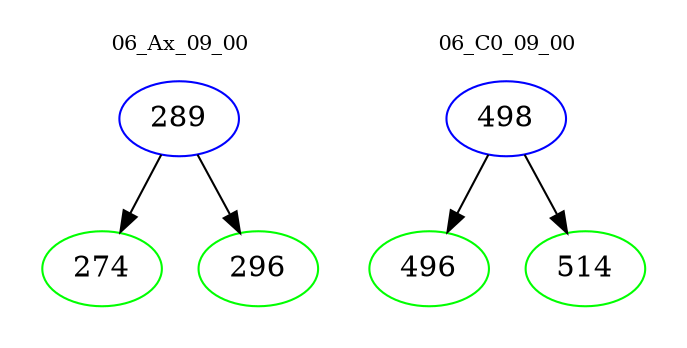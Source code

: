 digraph{
subgraph cluster_0 {
color = white
label = "06_Ax_09_00";
fontsize=10;
T0_289 [label="289", color="blue"]
T0_289 -> T0_274 [color="black"]
T0_274 [label="274", color="green"]
T0_289 -> T0_296 [color="black"]
T0_296 [label="296", color="green"]
}
subgraph cluster_1 {
color = white
label = "06_C0_09_00";
fontsize=10;
T1_498 [label="498", color="blue"]
T1_498 -> T1_496 [color="black"]
T1_496 [label="496", color="green"]
T1_498 -> T1_514 [color="black"]
T1_514 [label="514", color="green"]
}
}

